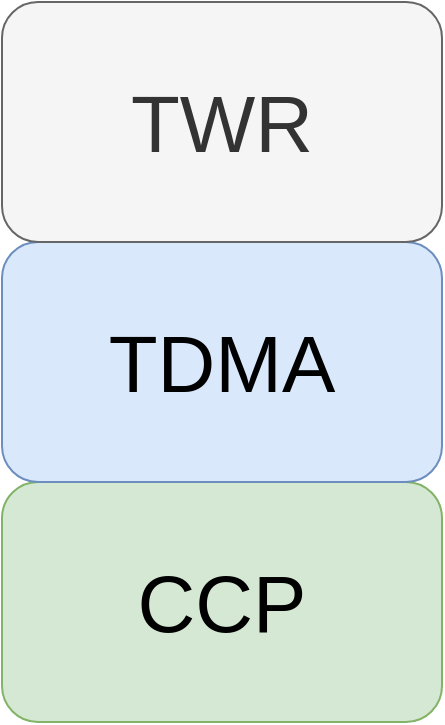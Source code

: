 <mxfile version="13.9.9" type="device"><diagram id="Qz6GMhYqvygpT0O63Qoq" name="Page-1"><mxGraphModel dx="1129" dy="710" grid="1" gridSize="10" guides="1" tooltips="1" connect="1" arrows="1" fold="1" page="1" pageScale="1" pageWidth="850" pageHeight="1100" math="0" shadow="0"><root><mxCell id="0"/><mxCell id="1" parent="0"/><mxCell id="4nAWPv-Hnh_uyR432LdL-1" value="CCP" style="rounded=1;whiteSpace=wrap;html=1;fillColor=#d5e8d4;strokeColor=#82b366;fontSize=40;" vertex="1" parent="1"><mxGeometry x="360" y="470" width="220" height="120" as="geometry"/></mxCell><mxCell id="4nAWPv-Hnh_uyR432LdL-2" value="TDMA" style="rounded=1;whiteSpace=wrap;html=1;fillColor=#dae8fc;strokeColor=#6c8ebf;fontSize=40;" vertex="1" parent="1"><mxGeometry x="360" y="350" width="220" height="120" as="geometry"/></mxCell><mxCell id="4nAWPv-Hnh_uyR432LdL-3" value="TWR" style="rounded=1;whiteSpace=wrap;html=1;fillColor=#f5f5f5;strokeColor=#666666;fontColor=#333333;fontSize=40;" vertex="1" parent="1"><mxGeometry x="360" y="230" width="220" height="120" as="geometry"/></mxCell></root></mxGraphModel></diagram></mxfile>